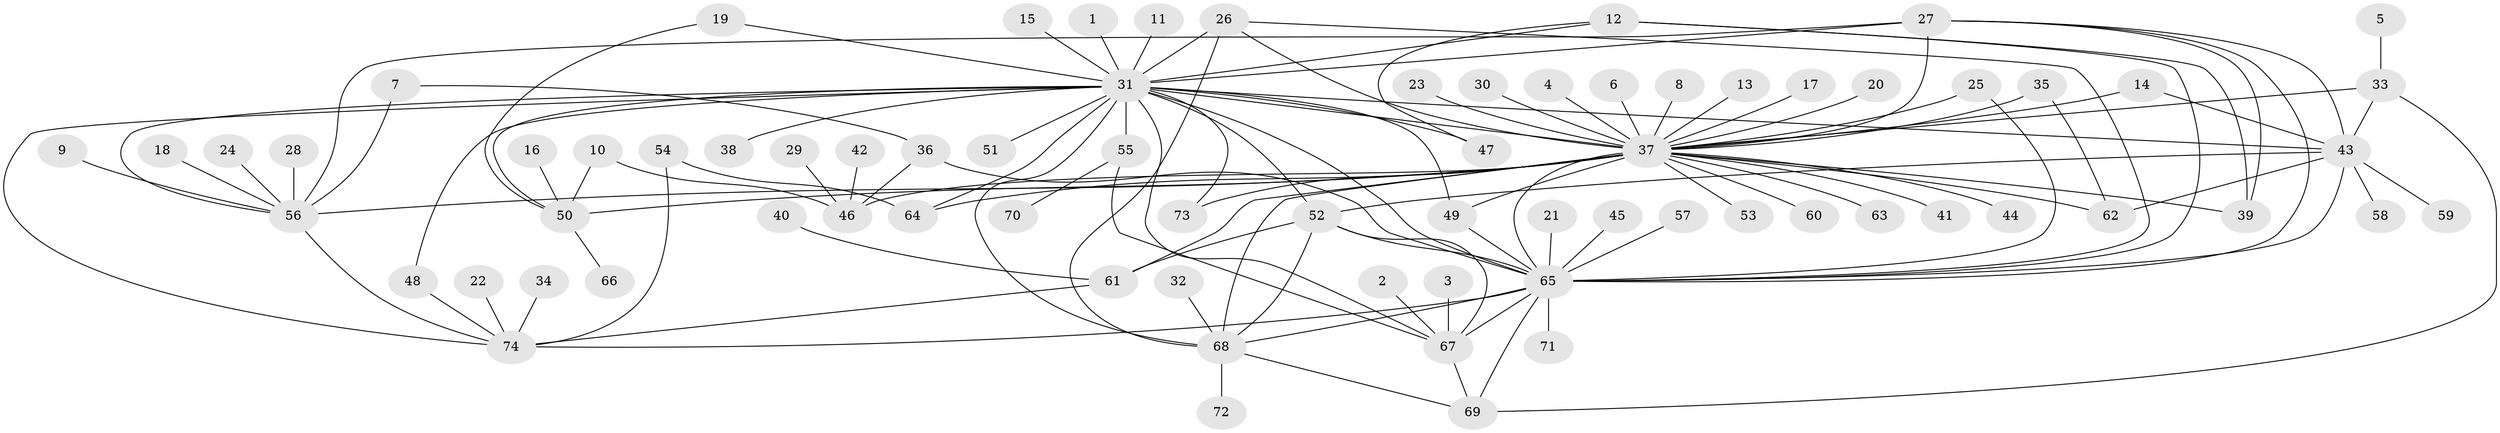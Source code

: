 // original degree distribution, {30: 0.013513513513513514, 9: 0.013513513513513514, 7: 0.013513513513513514, 3: 0.14864864864864866, 2: 0.2702702702702703, 18: 0.006756756756756757, 5: 0.033783783783783786, 13: 0.006756756756756757, 6: 0.02027027027027027, 1: 0.4189189189189189, 8: 0.013513513513513514, 4: 0.04054054054054054}
// Generated by graph-tools (version 1.1) at 2025/50/03/09/25 03:50:00]
// undirected, 74 vertices, 118 edges
graph export_dot {
graph [start="1"]
  node [color=gray90,style=filled];
  1;
  2;
  3;
  4;
  5;
  6;
  7;
  8;
  9;
  10;
  11;
  12;
  13;
  14;
  15;
  16;
  17;
  18;
  19;
  20;
  21;
  22;
  23;
  24;
  25;
  26;
  27;
  28;
  29;
  30;
  31;
  32;
  33;
  34;
  35;
  36;
  37;
  38;
  39;
  40;
  41;
  42;
  43;
  44;
  45;
  46;
  47;
  48;
  49;
  50;
  51;
  52;
  53;
  54;
  55;
  56;
  57;
  58;
  59;
  60;
  61;
  62;
  63;
  64;
  65;
  66;
  67;
  68;
  69;
  70;
  71;
  72;
  73;
  74;
  1 -- 31 [weight=1.0];
  2 -- 67 [weight=1.0];
  3 -- 67 [weight=1.0];
  4 -- 37 [weight=1.0];
  5 -- 33 [weight=1.0];
  6 -- 37 [weight=1.0];
  7 -- 36 [weight=1.0];
  7 -- 56 [weight=1.0];
  8 -- 37 [weight=1.0];
  9 -- 56 [weight=1.0];
  10 -- 46 [weight=1.0];
  10 -- 50 [weight=1.0];
  11 -- 31 [weight=1.0];
  12 -- 31 [weight=1.0];
  12 -- 39 [weight=1.0];
  12 -- 47 [weight=1.0];
  12 -- 65 [weight=1.0];
  13 -- 37 [weight=1.0];
  14 -- 37 [weight=1.0];
  14 -- 43 [weight=1.0];
  15 -- 31 [weight=1.0];
  16 -- 50 [weight=1.0];
  17 -- 37 [weight=1.0];
  18 -- 56 [weight=1.0];
  19 -- 31 [weight=1.0];
  19 -- 50 [weight=1.0];
  20 -- 37 [weight=1.0];
  21 -- 65 [weight=1.0];
  22 -- 74 [weight=1.0];
  23 -- 37 [weight=1.0];
  24 -- 56 [weight=1.0];
  25 -- 37 [weight=1.0];
  25 -- 65 [weight=1.0];
  26 -- 31 [weight=2.0];
  26 -- 37 [weight=1.0];
  26 -- 65 [weight=1.0];
  26 -- 68 [weight=1.0];
  27 -- 31 [weight=2.0];
  27 -- 37 [weight=1.0];
  27 -- 39 [weight=1.0];
  27 -- 43 [weight=1.0];
  27 -- 56 [weight=1.0];
  27 -- 65 [weight=1.0];
  28 -- 56 [weight=1.0];
  29 -- 46 [weight=1.0];
  30 -- 37 [weight=1.0];
  31 -- 37 [weight=2.0];
  31 -- 38 [weight=1.0];
  31 -- 43 [weight=1.0];
  31 -- 47 [weight=1.0];
  31 -- 48 [weight=1.0];
  31 -- 49 [weight=1.0];
  31 -- 50 [weight=1.0];
  31 -- 51 [weight=1.0];
  31 -- 52 [weight=1.0];
  31 -- 55 [weight=1.0];
  31 -- 56 [weight=2.0];
  31 -- 64 [weight=1.0];
  31 -- 65 [weight=1.0];
  31 -- 67 [weight=1.0];
  31 -- 68 [weight=2.0];
  31 -- 73 [weight=1.0];
  31 -- 74 [weight=1.0];
  32 -- 68 [weight=1.0];
  33 -- 37 [weight=1.0];
  33 -- 43 [weight=1.0];
  33 -- 69 [weight=1.0];
  34 -- 74 [weight=1.0];
  35 -- 37 [weight=1.0];
  35 -- 62 [weight=1.0];
  36 -- 46 [weight=1.0];
  36 -- 65 [weight=1.0];
  37 -- 39 [weight=1.0];
  37 -- 41 [weight=1.0];
  37 -- 44 [weight=3.0];
  37 -- 46 [weight=2.0];
  37 -- 49 [weight=1.0];
  37 -- 50 [weight=1.0];
  37 -- 53 [weight=1.0];
  37 -- 56 [weight=2.0];
  37 -- 60 [weight=1.0];
  37 -- 61 [weight=2.0];
  37 -- 62 [weight=2.0];
  37 -- 63 [weight=1.0];
  37 -- 64 [weight=1.0];
  37 -- 65 [weight=1.0];
  37 -- 68 [weight=1.0];
  37 -- 73 [weight=1.0];
  40 -- 61 [weight=1.0];
  42 -- 46 [weight=1.0];
  43 -- 52 [weight=1.0];
  43 -- 58 [weight=1.0];
  43 -- 59 [weight=1.0];
  43 -- 62 [weight=1.0];
  43 -- 65 [weight=1.0];
  45 -- 65 [weight=1.0];
  48 -- 74 [weight=1.0];
  49 -- 65 [weight=1.0];
  50 -- 66 [weight=1.0];
  52 -- 61 [weight=1.0];
  52 -- 65 [weight=1.0];
  52 -- 67 [weight=1.0];
  52 -- 68 [weight=1.0];
  54 -- 64 [weight=1.0];
  54 -- 74 [weight=1.0];
  55 -- 67 [weight=1.0];
  55 -- 70 [weight=1.0];
  56 -- 74 [weight=1.0];
  57 -- 65 [weight=1.0];
  61 -- 74 [weight=1.0];
  65 -- 67 [weight=1.0];
  65 -- 68 [weight=1.0];
  65 -- 69 [weight=1.0];
  65 -- 71 [weight=1.0];
  65 -- 74 [weight=1.0];
  67 -- 69 [weight=1.0];
  68 -- 69 [weight=1.0];
  68 -- 72 [weight=1.0];
}
